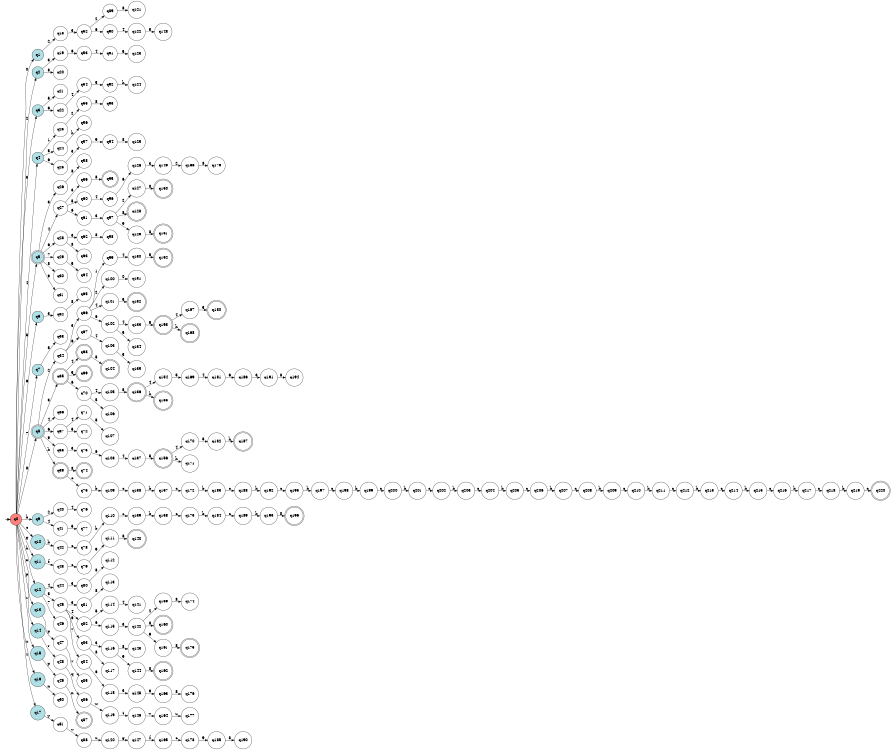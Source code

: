 digraph APTAALF {
__start0 [style = invis, shape = none, label = "", width = 0, height = 0];

rankdir=LR;
size="8,5";

s0 [style="filled", color="black", fillcolor="#ff817b" shape="circle", label="q0"];
s1 [style="filled", color="black", fillcolor="powderblue" shape="circle", label="q1"];
s2 [style="filled", color="black", fillcolor="powderblue" shape="circle", label="q2"];
s3 [style="filled", color="black", fillcolor="powderblue" shape="circle", label="q3"];
s4 [style="filled", color="black", fillcolor="powderblue" shape="circle", label="q4"];
s5 [style="rounded,filled", color="black", fillcolor="powderblue" shape="doublecircle", label="q5"];
s6 [style="filled", color="black", fillcolor="powderblue" shape="circle", label="q6"];
s7 [style="filled", color="black", fillcolor="powderblue" shape="circle", label="q7"];
s8 [style="rounded,filled", color="black", fillcolor="powderblue" shape="doublecircle", label="q8"];
s9 [style="filled", color="black", fillcolor="powderblue" shape="circle", label="q9"];
s10 [style="filled", color="black", fillcolor="powderblue" shape="circle", label="q10"];
s11 [style="filled", color="black", fillcolor="powderblue" shape="circle", label="q11"];
s12 [style="filled", color="black", fillcolor="powderblue" shape="circle", label="q12"];
s13 [style="filled", color="black", fillcolor="powderblue" shape="circle", label="q13"];
s14 [style="filled", color="black", fillcolor="powderblue" shape="circle", label="q14"];
s15 [style="filled", color="black", fillcolor="powderblue" shape="circle", label="q15"];
s16 [style="filled", color="black", fillcolor="powderblue" shape="circle", label="q16"];
s17 [style="filled", color="black", fillcolor="powderblue" shape="circle", label="q17"];
s18 [style="filled", color="black", fillcolor="white" shape="circle", label="q18"];
s19 [style="filled", color="black", fillcolor="white" shape="circle", label="q19"];
s20 [style="filled", color="black", fillcolor="white" shape="circle", label="q20"];
s21 [style="filled", color="black", fillcolor="white" shape="circle", label="q21"];
s22 [style="filled", color="black", fillcolor="white" shape="circle", label="q22"];
s23 [style="filled", color="black", fillcolor="white" shape="circle", label="q23"];
s24 [style="filled", color="black", fillcolor="white" shape="circle", label="q24"];
s25 [style="filled", color="black", fillcolor="white" shape="circle", label="q25"];
s26 [style="filled", color="black", fillcolor="white" shape="circle", label="q26"];
s27 [style="filled", color="black", fillcolor="white" shape="circle", label="q27"];
s28 [style="filled", color="black", fillcolor="white" shape="circle", label="q28"];
s29 [style="filled", color="black", fillcolor="white" shape="circle", label="q29"];
s30 [style="filled", color="black", fillcolor="white" shape="circle", label="q30"];
s31 [style="filled", color="black", fillcolor="white" shape="circle", label="q31"];
s32 [style="filled", color="black", fillcolor="white" shape="circle", label="q32"];
s33 [style="filled", color="black", fillcolor="white" shape="circle", label="q33"];
s34 [style="filled", color="black", fillcolor="white" shape="circle", label="q34"];
s35 [style="rounded,filled", color="black", fillcolor="white" shape="doublecircle", label="q35"];
s36 [style="filled", color="black", fillcolor="white" shape="circle", label="q36"];
s37 [style="filled", color="black", fillcolor="white" shape="circle", label="q37"];
s38 [style="filled", color="black", fillcolor="white" shape="circle", label="q38"];
s39 [style="rounded,filled", color="black", fillcolor="white" shape="doublecircle", label="q39"];
s40 [style="filled", color="black", fillcolor="white" shape="circle", label="q40"];
s41 [style="filled", color="black", fillcolor="white" shape="circle", label="q41"];
s42 [style="filled", color="black", fillcolor="white" shape="circle", label="q42"];
s43 [style="filled", color="black", fillcolor="white" shape="circle", label="q43"];
s44 [style="filled", color="black", fillcolor="white" shape="circle", label="q44"];
s45 [style="filled", color="black", fillcolor="white" shape="circle", label="q45"];
s46 [style="filled", color="black", fillcolor="white" shape="circle", label="q46"];
s47 [style="filled", color="black", fillcolor="white" shape="circle", label="q47"];
s48 [style="filled", color="black", fillcolor="white" shape="circle", label="q48"];
s49 [style="filled", color="black", fillcolor="white" shape="circle", label="q49"];
s50 [style="filled", color="black", fillcolor="white" shape="circle", label="q50"];
s51 [style="filled", color="black", fillcolor="white" shape="circle", label="q51"];
s52 [style="filled", color="black", fillcolor="white" shape="circle", label="q52"];
s53 [style="filled", color="black", fillcolor="white" shape="circle", label="q53"];
s54 [style="filled", color="black", fillcolor="white" shape="circle", label="q54"];
s55 [style="filled", color="black", fillcolor="white" shape="circle", label="q55"];
s56 [style="filled", color="black", fillcolor="white" shape="circle", label="q56"];
s57 [style="filled", color="black", fillcolor="white" shape="circle", label="q57"];
s58 [style="filled", color="black", fillcolor="white" shape="circle", label="q58"];
s59 [style="filled", color="black", fillcolor="white" shape="circle", label="q59"];
s60 [style="filled", color="black", fillcolor="white" shape="circle", label="q60"];
s61 [style="filled", color="black", fillcolor="white" shape="circle", label="q61"];
s62 [style="filled", color="black", fillcolor="white" shape="circle", label="q62"];
s63 [style="filled", color="black", fillcolor="white" shape="circle", label="q63"];
s64 [style="filled", color="black", fillcolor="white" shape="circle", label="q64"];
s65 [style="filled", color="black", fillcolor="white" shape="circle", label="q65"];
s66 [style="filled", color="black", fillcolor="white" shape="circle", label="q66"];
s67 [style="filled", color="black", fillcolor="white" shape="circle", label="q67"];
s68 [style="rounded,filled", color="black", fillcolor="white" shape="doublecircle", label="q68"];
s69 [style="rounded,filled", color="black", fillcolor="white" shape="doublecircle", label="q69"];
s70 [style="filled", color="black", fillcolor="white" shape="circle", label="q70"];
s71 [style="filled", color="black", fillcolor="white" shape="circle", label="q71"];
s72 [style="filled", color="black", fillcolor="white" shape="circle", label="q72"];
s73 [style="filled", color="black", fillcolor="white" shape="circle", label="q73"];
s74 [style="rounded,filled", color="black", fillcolor="white" shape="doublecircle", label="q74"];
s75 [style="filled", color="black", fillcolor="white" shape="circle", label="q75"];
s76 [style="filled", color="black", fillcolor="white" shape="circle", label="q76"];
s77 [style="filled", color="black", fillcolor="white" shape="circle", label="q77"];
s78 [style="filled", color="black", fillcolor="white" shape="circle", label="q78"];
s79 [style="filled", color="black", fillcolor="white" shape="circle", label="q79"];
s80 [style="filled", color="black", fillcolor="white" shape="circle", label="q80"];
s81 [style="filled", color="black", fillcolor="white" shape="circle", label="q81"];
s82 [style="filled", color="black", fillcolor="white" shape="circle", label="q82"];
s83 [style="filled", color="black", fillcolor="white" shape="circle", label="q83"];
s84 [style="filled", color="black", fillcolor="white" shape="circle", label="q84"];
s85 [style="filled", color="black", fillcolor="white" shape="circle", label="q85"];
s86 [style="filled", color="black", fillcolor="white" shape="circle", label="q86"];
s87 [style="rounded,filled", color="black", fillcolor="white" shape="doublecircle", label="q87"];
s88 [style="filled", color="black", fillcolor="white" shape="circle", label="q88"];
s89 [style="filled", color="black", fillcolor="white" shape="circle", label="q89"];
s90 [style="filled", color="black", fillcolor="white" shape="circle", label="q90"];
s91 [style="filled", color="black", fillcolor="white" shape="circle", label="q91"];
s92 [style="filled", color="black", fillcolor="white" shape="circle", label="q92"];
s93 [style="filled", color="black", fillcolor="white" shape="circle", label="q93"];
s94 [style="filled", color="black", fillcolor="white" shape="circle", label="q94"];
s95 [style="rounded,filled", color="black", fillcolor="white" shape="doublecircle", label="q95"];
s96 [style="filled", color="black", fillcolor="white" shape="circle", label="q96"];
s97 [style="filled", color="black", fillcolor="white" shape="circle", label="q97"];
s98 [style="filled", color="black", fillcolor="white" shape="circle", label="q98"];
s99 [style="filled", color="black", fillcolor="white" shape="circle", label="q99"];
s100 [style="filled", color="black", fillcolor="white" shape="circle", label="q100"];
s101 [style="filled", color="black", fillcolor="white" shape="circle", label="q101"];
s102 [style="filled", color="black", fillcolor="white" shape="circle", label="q102"];
s103 [style="filled", color="black", fillcolor="white" shape="circle", label="q103"];
s104 [style="rounded,filled", color="black", fillcolor="white" shape="doublecircle", label="q104"];
s105 [style="filled", color="black", fillcolor="white" shape="circle", label="q105"];
s106 [style="filled", color="black", fillcolor="white" shape="circle", label="q106"];
s107 [style="filled", color="black", fillcolor="white" shape="circle", label="q107"];
s108 [style="filled", color="black", fillcolor="white" shape="circle", label="q108"];
s109 [style="filled", color="black", fillcolor="white" shape="circle", label="q109"];
s110 [style="filled", color="black", fillcolor="white" shape="circle", label="q110"];
s111 [style="filled", color="black", fillcolor="white" shape="circle", label="q111"];
s112 [style="filled", color="black", fillcolor="white" shape="circle", label="q112"];
s113 [style="filled", color="black", fillcolor="white" shape="circle", label="q113"];
s114 [style="filled", color="black", fillcolor="white" shape="circle", label="q114"];
s115 [style="filled", color="black", fillcolor="white" shape="circle", label="q115"];
s116 [style="filled", color="black", fillcolor="white" shape="circle", label="q116"];
s117 [style="filled", color="black", fillcolor="white" shape="circle", label="q117"];
s118 [style="filled", color="black", fillcolor="white" shape="circle", label="q118"];
s119 [style="filled", color="black", fillcolor="white" shape="circle", label="q119"];
s120 [style="filled", color="black", fillcolor="white" shape="circle", label="q120"];
s121 [style="filled", color="black", fillcolor="white" shape="circle", label="q121"];
s122 [style="filled", color="black", fillcolor="white" shape="circle", label="q122"];
s123 [style="filled", color="black", fillcolor="white" shape="circle", label="q123"];
s124 [style="filled", color="black", fillcolor="white" shape="circle", label="q124"];
s125 [style="filled", color="black", fillcolor="white" shape="circle", label="q125"];
s126 [style="filled", color="black", fillcolor="white" shape="circle", label="q126"];
s127 [style="filled", color="black", fillcolor="white" shape="circle", label="q127"];
s128 [style="rounded,filled", color="black", fillcolor="white" shape="doublecircle", label="q128"];
s129 [style="filled", color="black", fillcolor="white" shape="circle", label="q129"];
s130 [style="filled", color="black", fillcolor="white" shape="circle", label="q130"];
s131 [style="filled", color="black", fillcolor="white" shape="circle", label="q131"];
s132 [style="rounded,filled", color="black", fillcolor="white" shape="doublecircle", label="q132"];
s133 [style="filled", color="black", fillcolor="white" shape="circle", label="q133"];
s134 [style="filled", color="black", fillcolor="white" shape="circle", label="q134"];
s135 [style="filled", color="black", fillcolor="white" shape="circle", label="q135"];
s136 [style="rounded,filled", color="black", fillcolor="white" shape="doublecircle", label="q136"];
s137 [style="filled", color="black", fillcolor="white" shape="circle", label="q137"];
s138 [style="filled", color="black", fillcolor="white" shape="circle", label="q138"];
s139 [style="filled", color="black", fillcolor="white" shape="circle", label="q139"];
s140 [style="rounded,filled", color="black", fillcolor="white" shape="doublecircle", label="q140"];
s141 [style="filled", color="black", fillcolor="white" shape="circle", label="q141"];
s142 [style="filled", color="black", fillcolor="white" shape="circle", label="q142"];
s143 [style="filled", color="black", fillcolor="white" shape="circle", label="q143"];
s144 [style="filled", color="black", fillcolor="white" shape="circle", label="q144"];
s145 [style="filled", color="black", fillcolor="white" shape="circle", label="q145"];
s146 [style="filled", color="black", fillcolor="white" shape="circle", label="q146"];
s147 [style="filled", color="black", fillcolor="white" shape="circle", label="q147"];
s148 [style="filled", color="black", fillcolor="white" shape="circle", label="q148"];
s149 [style="filled", color="black", fillcolor="white" shape="circle", label="q149"];
s150 [style="rounded,filled", color="black", fillcolor="white" shape="doublecircle", label="q150"];
s151 [style="rounded,filled", color="black", fillcolor="white" shape="doublecircle", label="q151"];
s152 [style="rounded,filled", color="black", fillcolor="white" shape="doublecircle", label="q152"];
s153 [style="rounded,filled", color="black", fillcolor="white" shape="doublecircle", label="q153"];
s154 [style="filled", color="black", fillcolor="white" shape="circle", label="q154"];
s155 [style="rounded,filled", color="black", fillcolor="white" shape="doublecircle", label="q155"];
s156 [style="rounded,filled", color="black", fillcolor="white" shape="doublecircle", label="q156"];
s157 [style="filled", color="black", fillcolor="white" shape="circle", label="q157"];
s158 [style="filled", color="black", fillcolor="white" shape="circle", label="q158"];
s159 [style="filled", color="black", fillcolor="white" shape="circle", label="q159"];
s160 [style="rounded,filled", color="black", fillcolor="white" shape="doublecircle", label="q160"];
s161 [style="filled", color="black", fillcolor="white" shape="circle", label="q161"];
s162 [style="rounded,filled", color="black", fillcolor="white" shape="doublecircle", label="q162"];
s163 [style="filled", color="black", fillcolor="white" shape="circle", label="q163"];
s164 [style="filled", color="black", fillcolor="white" shape="circle", label="q164"];
s165 [style="filled", color="black", fillcolor="white" shape="circle", label="q165"];
s166 [style="filled", color="black", fillcolor="white" shape="circle", label="q166"];
s167 [style="filled", color="black", fillcolor="white" shape="circle", label="q167"];
s168 [style="rounded,filled", color="black", fillcolor="white" shape="doublecircle", label="q168"];
s169 [style="filled", color="black", fillcolor="white" shape="circle", label="q169"];
s170 [style="filled", color="black", fillcolor="white" shape="circle", label="q170"];
s171 [style="filled", color="black", fillcolor="white" shape="circle", label="q171"];
s172 [style="filled", color="black", fillcolor="white" shape="circle", label="q172"];
s173 [style="filled", color="black", fillcolor="white" shape="circle", label="q173"];
s174 [style="filled", color="black", fillcolor="white" shape="circle", label="q174"];
s175 [style="rounded,filled", color="black", fillcolor="white" shape="doublecircle", label="q175"];
s176 [style="filled", color="black", fillcolor="white" shape="circle", label="q176"];
s177 [style="filled", color="black", fillcolor="white" shape="circle", label="q177"];
s178 [style="filled", color="black", fillcolor="white" shape="circle", label="q178"];
s179 [style="filled", color="black", fillcolor="white" shape="circle", label="q179"];
s180 [style="rounded,filled", color="black", fillcolor="white" shape="doublecircle", label="q180"];
s181 [style="filled", color="black", fillcolor="white" shape="circle", label="q181"];
s182 [style="filled", color="black", fillcolor="white" shape="circle", label="q182"];
s183 [style="filled", color="black", fillcolor="white" shape="circle", label="q183"];
s184 [style="filled", color="black", fillcolor="white" shape="circle", label="q184"];
s185 [style="filled", color="black", fillcolor="white" shape="circle", label="q185"];
s186 [style="filled", color="black", fillcolor="white" shape="circle", label="q186"];
s187 [style="rounded,filled", color="black", fillcolor="white" shape="doublecircle", label="q187"];
s188 [style="filled", color="black", fillcolor="white" shape="circle", label="q188"];
s189 [style="filled", color="black", fillcolor="white" shape="circle", label="q189"];
s190 [style="filled", color="black", fillcolor="white" shape="circle", label="q190"];
s191 [style="filled", color="black", fillcolor="white" shape="circle", label="q191"];
s192 [style="filled", color="black", fillcolor="white" shape="circle", label="q192"];
s193 [style="filled", color="black", fillcolor="white" shape="circle", label="q193"];
s194 [style="filled", color="black", fillcolor="white" shape="circle", label="q194"];
s195 [style="filled", color="black", fillcolor="white" shape="circle", label="q195"];
s196 [style="rounded,filled", color="black", fillcolor="white" shape="doublecircle", label="q196"];
s197 [style="filled", color="black", fillcolor="white" shape="circle", label="q197"];
s198 [style="filled", color="black", fillcolor="white" shape="circle", label="q198"];
s199 [style="filled", color="black", fillcolor="white" shape="circle", label="q199"];
s200 [style="filled", color="black", fillcolor="white" shape="circle", label="q200"];
s201 [style="filled", color="black", fillcolor="white" shape="circle", label="q201"];
s202 [style="filled", color="black", fillcolor="white" shape="circle", label="q202"];
s203 [style="filled", color="black", fillcolor="white" shape="circle", label="q203"];
s204 [style="filled", color="black", fillcolor="white" shape="circle", label="q204"];
s205 [style="filled", color="black", fillcolor="white" shape="circle", label="q205"];
s206 [style="filled", color="black", fillcolor="white" shape="circle", label="q206"];
s207 [style="filled", color="black", fillcolor="white" shape="circle", label="q207"];
s208 [style="filled", color="black", fillcolor="white" shape="circle", label="q208"];
s209 [style="filled", color="black", fillcolor="white" shape="circle", label="q209"];
s210 [style="filled", color="black", fillcolor="white" shape="circle", label="q210"];
s211 [style="filled", color="black", fillcolor="white" shape="circle", label="q211"];
s212 [style="filled", color="black", fillcolor="white" shape="circle", label="q212"];
s213 [style="filled", color="black", fillcolor="white" shape="circle", label="q213"];
s214 [style="filled", color="black", fillcolor="white" shape="circle", label="q214"];
s215 [style="filled", color="black", fillcolor="white" shape="circle", label="q215"];
s216 [style="filled", color="black", fillcolor="white" shape="circle", label="q216"];
s217 [style="filled", color="black", fillcolor="white" shape="circle", label="q217"];
s218 [style="filled", color="black", fillcolor="white" shape="circle", label="q218"];
s219 [style="filled", color="black", fillcolor="white" shape="circle", label="q219"];
s220 [style="rounded,filled", color="black", fillcolor="white" shape="doublecircle", label="q220"];
subgraph cluster_main { 
	graph [pad=".75", ranksep="0.15", nodesep="0.15"];
	 style=invis; 
	__start0 -> s0 [penwidth=2];
}
s0 -> s1 [label="0"];
s0 -> s2 [label="2"];
s0 -> s3 [label="3"];
s0 -> s4 [label="4"];
s0 -> s5 [label="5"];
s0 -> s6 [label="6"];
s0 -> s7 [label="7"];
s0 -> s8 [label="8"];
s0 -> s9 [label="b"];
s0 -> s10 [label="c"];
s0 -> s11 [label="g"];
s0 -> s12 [label="h"];
s0 -> s13 [label="n"];
s0 -> s14 [label="p"];
s0 -> s15 [label="r"];
s0 -> s16 [label="u"];
s0 -> s17 [label="z"];
s1 -> s18 [label="2"];
s2 -> s19 [label="3"];
s2 -> s20 [label="8"];
s3 -> s21 [label="5"];
s3 -> s22 [label="6"];
s4 -> s23 [label="1"];
s4 -> s24 [label="5"];
s4 -> s25 [label="6"];
s5 -> s26 [label="3"];
s5 -> s27 [label="4"];
s5 -> s28 [label="6"];
s5 -> s29 [label="7"];
s5 -> s30 [label="8"];
s5 -> s31 [label="9"];
s6 -> s32 [label="3"];
s7 -> s33 [label="5"];
s8 -> s34 [label="2"];
s8 -> s35 [label="3"];
s8 -> s36 [label="4"];
s8 -> s37 [label="6"];
s8 -> s38 [label="9"];
s8 -> s39 [label="b"];
s9 -> s40 [label="2"];
s9 -> s41 [label="4"];
s10 -> s42 [label="b"];
s11 -> s43 [label="f"];
s12 -> s44 [label="4"];
s12 -> s45 [label="5"];
s12 -> s46 [label="7"];
s13 -> s47 [label="p"];
s14 -> s48 [label="r"];
s15 -> s49 [label="p"];
s16 -> s50 [label="n"];
s17 -> s51 [label="y"];
s18 -> s52 [label="3"];
s19 -> s53 [label="6"];
s22 -> s54 [label="4"];
s23 -> s55 [label="2"];
s24 -> s56 [label="h"];
s25 -> s57 [label="3"];
s26 -> s58 [label="8"];
s27 -> s59 [label="3"];
s27 -> s60 [label="5"];
s27 -> s61 [label="6"];
s28 -> s62 [label="3"];
s28 -> s63 [label="8"];
s29 -> s64 [label="5"];
s32 -> s65 [label="8"];
s34 -> s66 [label="3"];
s34 -> s67 [label="6"];
s35 -> s68 [label="4"];
s35 -> s69 [label="5"];
s35 -> s70 [label="6"];
s37 -> s71 [label="4"];
s37 -> s72 [label="5"];
s38 -> s73 [label="3"];
s39 -> s74 [label="8"];
s39 -> s75 [label="c"];
s40 -> s76 [label="4"];
s41 -> s77 [label="5"];
s42 -> s78 [label="c"];
s43 -> s79 [label="c"];
s44 -> s80 [label="3"];
s45 -> s81 [label="3"];
s45 -> s82 [label="4"];
s45 -> s83 [label="6"];
s45 -> s84 [label="7"];
s47 -> s85 [label="r"];
s48 -> s86 [label="q"];
s49 -> s87 [label="n"];
s51 -> s88 [label="v"];
s52 -> s89 [label="2"];
s52 -> s90 [label="6"];
s53 -> s91 [label="4"];
s54 -> s92 [label="5"];
s55 -> s93 [label="8"];
s57 -> s94 [label="9"];
s59 -> s95 [label="8"];
s60 -> s96 [label="4"];
s61 -> s97 [label="3"];
s62 -> s98 [label="8"];
s66 -> s99 [label="1"];
s66 -> s100 [label="2"];
s66 -> s101 [label="4"];
s66 -> s102 [label="6"];
s67 -> s103 [label="4"];
s68 -> s104 [label="5"];
s70 -> s105 [label="4"];
s70 -> s106 [label="5"];
s71 -> s107 [label="5"];
s73 -> s108 [label="6"];
s75 -> s109 [label="b"];
s78 -> s110 [label="b"];
s79 -> s111 [label="9"];
s80 -> s112 [label="8"];
s81 -> s113 [label="8"];
s82 -> s114 [label="5"];
s82 -> s115 [label="6"];
s83 -> s116 [label="3"];
s83 -> s117 [label="8"];
s84 -> s118 [label="6"];
s86 -> s119 [label="w"];
s88 -> s120 [label="u"];
s89 -> s121 [label="8"];
s90 -> s122 [label="4"];
s91 -> s123 [label="5"];
s92 -> s124 [label="h"];
s94 -> s125 [label="8"];
s96 -> s126 [label="6"];
s97 -> s127 [label="2"];
s97 -> s128 [label="8"];
s97 -> s129 [label="9"];
s99 -> s130 [label="4"];
s100 -> s131 [label="0"];
s101 -> s132 [label="5"];
s102 -> s133 [label="4"];
s102 -> s134 [label="5"];
s103 -> s135 [label="5"];
s105 -> s136 [label="5"];
s108 -> s137 [label="4"];
s109 -> s138 [label="c"];
s110 -> s139 [label="c"];
s111 -> s140 [label="8"];
s114 -> s141 [label="4"];
s115 -> s142 [label="3"];
s116 -> s143 [label="8"];
s116 -> s144 [label="9"];
s118 -> s145 [label="3"];
s119 -> s146 [label="t"];
s120 -> s147 [label="g"];
s122 -> s148 [label="5"];
s126 -> s149 [label="3"];
s127 -> s150 [label="8"];
s129 -> s151 [label="8"];
s130 -> s152 [label="5"];
s133 -> s153 [label="5"];
s136 -> s154 [label="4"];
s136 -> s155 [label="h"];
s137 -> s156 [label="5"];
s138 -> s157 [label="b"];
s139 -> s158 [label="b"];
s142 -> s159 [label="2"];
s142 -> s160 [label="8"];
s142 -> s161 [label="9"];
s144 -> s162 [label="8"];
s145 -> s163 [label="9"];
s146 -> s164 [label="v"];
s147 -> s165 [label="f"];
s149 -> s166 [label="2"];
s153 -> s167 [label="4"];
s153 -> s168 [label="h"];
s154 -> s169 [label="5"];
s156 -> s170 [label="4"];
s156 -> s171 [label="h"];
s157 -> s172 [label="c"];
s158 -> s173 [label="c"];
s159 -> s174 [label="8"];
s161 -> s175 [label="8"];
s163 -> s176 [label="8"];
s164 -> s177 [label="u"];
s165 -> s178 [label="c"];
s166 -> s179 [label="8"];
s167 -> s180 [label="5"];
s169 -> s181 [label="4"];
s170 -> s182 [label="5"];
s172 -> s183 [label="b"];
s173 -> s184 [label="b"];
s178 -> s185 [label="9"];
s181 -> s186 [label="6"];
s182 -> s187 [label="h"];
s183 -> s188 [label="c"];
s184 -> s189 [label="c"];
s185 -> s190 [label="8"];
s186 -> s191 [label="3"];
s188 -> s192 [label="b"];
s189 -> s193 [label="b"];
s191 -> s194 [label="8"];
s192 -> s195 [label="c"];
s193 -> s196 [label="8"];
s195 -> s197 [label="b"];
s197 -> s198 [label="c"];
s198 -> s199 [label="b"];
s199 -> s200 [label="c"];
s200 -> s201 [label="b"];
s201 -> s202 [label="c"];
s202 -> s203 [label="b"];
s203 -> s204 [label="c"];
s204 -> s205 [label="b"];
s205 -> s206 [label="c"];
s206 -> s207 [label="b"];
s207 -> s208 [label="c"];
s208 -> s209 [label="b"];
s209 -> s210 [label="c"];
s210 -> s211 [label="b"];
s211 -> s212 [label="c"];
s212 -> s213 [label="b"];
s213 -> s214 [label="c"];
s214 -> s215 [label="b"];
s215 -> s216 [label="c"];
s216 -> s217 [label="b"];
s217 -> s218 [label="c"];
s218 -> s219 [label="b"];
s219 -> s220 [label="c"];

}